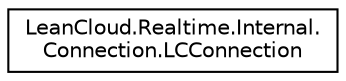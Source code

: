 digraph "Graphical Class Hierarchy"
{
  edge [fontname="Helvetica",fontsize="10",labelfontname="Helvetica",labelfontsize="10"];
  node [fontname="Helvetica",fontsize="10",shape=record];
  rankdir="LR";
  Node1 [label="LeanCloud.Realtime.Internal.\lConnection.LCConnection",height=0.2,width=0.4,color="black", fillcolor="white", style="filled",URL="$classLeanCloud_1_1Realtime_1_1Internal_1_1Connection_1_1LCConnection.html",tooltip="连接层，只与数据协议相关 "];
}
